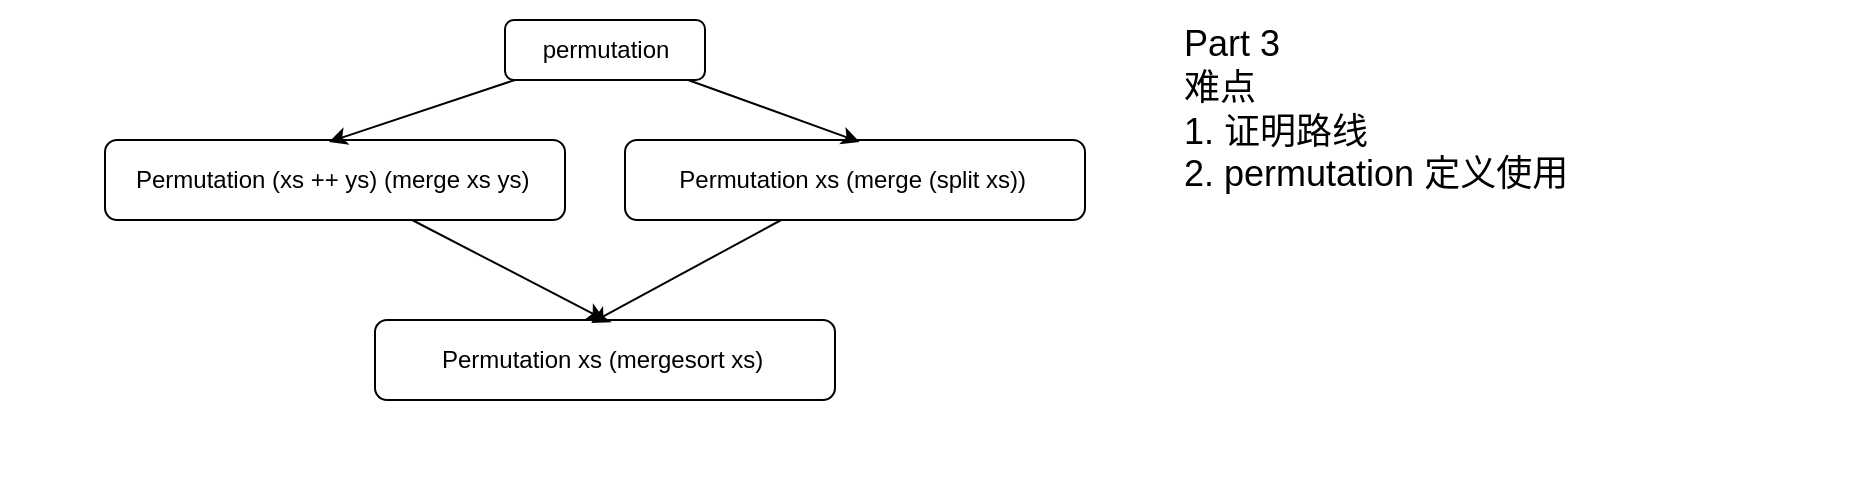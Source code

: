 <mxfile version="18.0.1" type="device"><diagram id="iLPK3f4xEKlsPJRjRcCz" name="Page-1"><mxGraphModel dx="1422" dy="850" grid="1" gridSize="10" guides="1" tooltips="1" connect="1" arrows="1" fold="1" page="1" pageScale="1" pageWidth="850" pageHeight="1100" math="0" shadow="0"><root><mxCell id="0"/><mxCell id="1" parent="0"/><mxCell id="H6p-nlYsoathAgaphJou-26" value="" style="group" parent="1" vertex="1" connectable="0"><mxGeometry x="110" y="550" width="722.5" height="250" as="geometry"/></mxCell><mxCell id="H6p-nlYsoathAgaphJou-6" value="permutation" style="rounded=1;whiteSpace=wrap;html=1;" parent="H6p-nlYsoathAgaphJou-26" vertex="1"><mxGeometry x="252.5" y="10" width="100" height="30" as="geometry"/></mxCell><mxCell id="H6p-nlYsoathAgaphJou-7" value="Permutation (xs ++ ys) (merge xs ys)&amp;nbsp;" style="rounded=1;whiteSpace=wrap;html=1;" parent="H6p-nlYsoathAgaphJou-26" vertex="1"><mxGeometry x="52.5" y="70" width="230" height="40" as="geometry"/></mxCell><mxCell id="H6p-nlYsoathAgaphJou-13" style="edgeStyle=none;rounded=0;orthogonalLoop=1;jettySize=auto;html=1;entryX=0.487;entryY=0.024;entryDx=0;entryDy=0;entryPerimeter=0;" parent="H6p-nlYsoathAgaphJou-26" source="H6p-nlYsoathAgaphJou-6" target="H6p-nlYsoathAgaphJou-7" edge="1"><mxGeometry relative="1" as="geometry"/></mxCell><mxCell id="H6p-nlYsoathAgaphJou-8" value="Permutation xs (merge (split xs))&amp;nbsp;" style="rounded=1;whiteSpace=wrap;html=1;" parent="H6p-nlYsoathAgaphJou-26" vertex="1"><mxGeometry x="312.5" y="70" width="230" height="40" as="geometry"/></mxCell><mxCell id="H6p-nlYsoathAgaphJou-14" style="edgeStyle=none;rounded=0;orthogonalLoop=1;jettySize=auto;html=1;entryX=0.51;entryY=0.024;entryDx=0;entryDy=0;entryPerimeter=0;" parent="H6p-nlYsoathAgaphJou-26" source="H6p-nlYsoathAgaphJou-6" target="H6p-nlYsoathAgaphJou-8" edge="1"><mxGeometry relative="1" as="geometry"/></mxCell><mxCell id="H6p-nlYsoathAgaphJou-9" value="Permutation xs (mergesort xs)&amp;nbsp;" style="rounded=1;whiteSpace=wrap;html=1;" parent="H6p-nlYsoathAgaphJou-26" vertex="1"><mxGeometry x="187.5" y="160" width="230" height="40" as="geometry"/></mxCell><mxCell id="H6p-nlYsoathAgaphJou-24" style="edgeStyle=none;rounded=0;orthogonalLoop=1;jettySize=auto;html=1;entryX=0.5;entryY=0;entryDx=0;entryDy=0;" parent="H6p-nlYsoathAgaphJou-26" source="H6p-nlYsoathAgaphJou-7" target="H6p-nlYsoathAgaphJou-9" edge="1"><mxGeometry relative="1" as="geometry"/></mxCell><mxCell id="H6p-nlYsoathAgaphJou-19" style="edgeStyle=none;rounded=0;orthogonalLoop=1;jettySize=auto;html=1;entryX=0.47;entryY=0.037;entryDx=0;entryDy=0;entryPerimeter=0;" parent="H6p-nlYsoathAgaphJou-26" source="H6p-nlYsoathAgaphJou-8" target="H6p-nlYsoathAgaphJou-9" edge="1"><mxGeometry relative="1" as="geometry"/></mxCell><mxCell id="H6p-nlYsoathAgaphJou-25" value="Part 3&lt;br style=&quot;font-size: 18px;&quot;&gt;难点&lt;br style=&quot;font-size: 18px;&quot;&gt;1. 证明路线&lt;br&gt;2. permutation 定义使用" style="text;html=1;strokeColor=none;fillColor=none;align=left;verticalAlign=middle;whiteSpace=wrap;rounded=0;fontSize=18;" parent="1" vertex="1"><mxGeometry x="700" y="550" width="337.5" height="110" as="geometry"/></mxCell></root></mxGraphModel></diagram></mxfile>